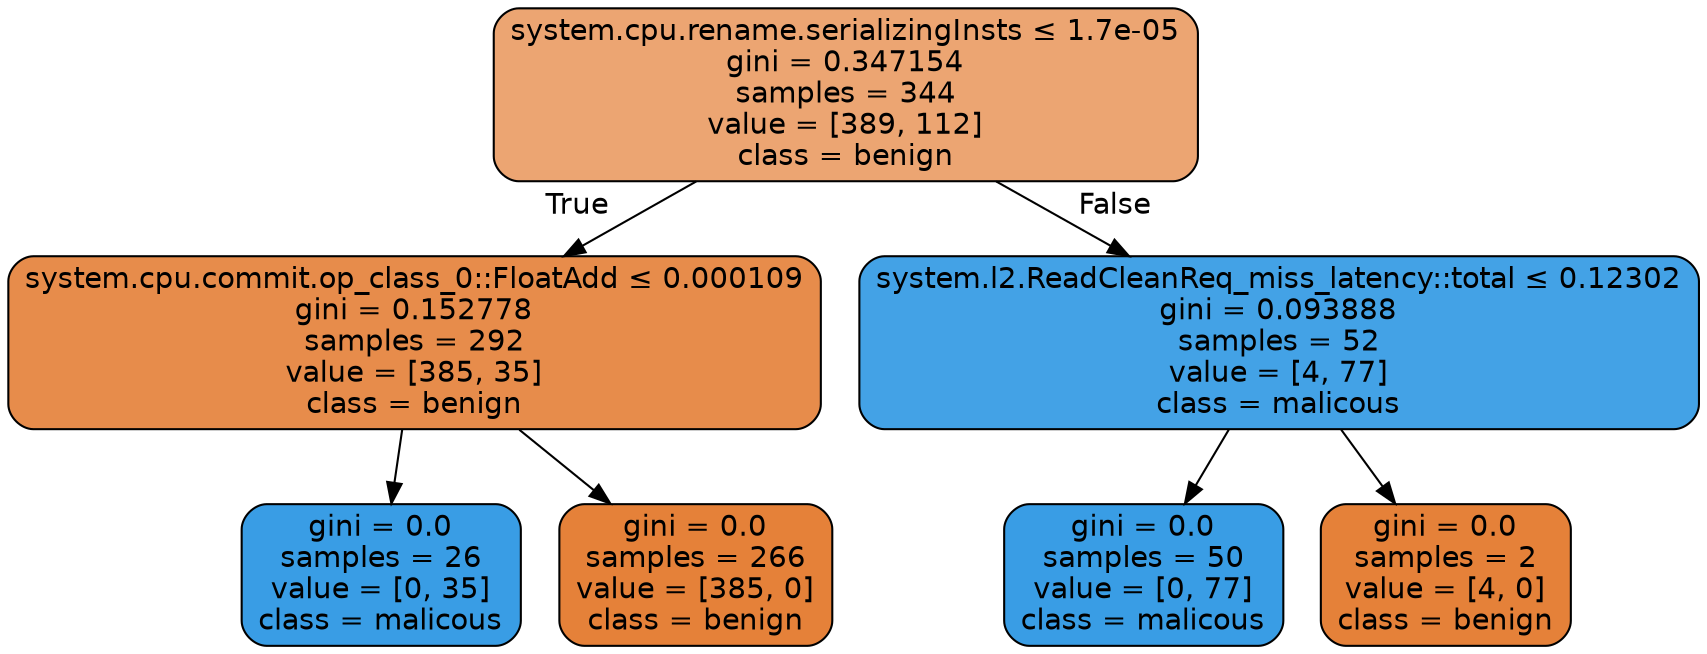 digraph Tree {
node [shape=box, style="filled, rounded", color="black", fontname=helvetica] ;
edge [fontname=helvetica] ;
0 [label=<system.cpu.rename.serializingInsts &le; 1.7e-05<br/>gini = 0.347154<br/>samples = 344<br/>value = [389, 112]<br/>class = benign>, fillcolor="#eca572"] ;
1 [label=<system.cpu.commit.op_class_0::FloatAdd &le; 0.000109<br/>gini = 0.152778<br/>samples = 292<br/>value = [385, 35]<br/>class = benign>, fillcolor="#e78c4b"] ;
0 -> 1 [labeldistance=2.5, labelangle=45, headlabel="True"] ;
2 [label=<gini = 0.0<br/>samples = 26<br/>value = [0, 35]<br/>class = malicous>, fillcolor="#399de5"] ;
1 -> 2 ;
3 [label=<gini = 0.0<br/>samples = 266<br/>value = [385, 0]<br/>class = benign>, fillcolor="#e58139"] ;
1 -> 3 ;
4 [label=<system.l2.ReadCleanReq_miss_latency::total &le; 0.12302<br/>gini = 0.093888<br/>samples = 52<br/>value = [4, 77]<br/>class = malicous>, fillcolor="#43a2e6"] ;
0 -> 4 [labeldistance=2.5, labelangle=-45, headlabel="False"] ;
5 [label=<gini = 0.0<br/>samples = 50<br/>value = [0, 77]<br/>class = malicous>, fillcolor="#399de5"] ;
4 -> 5 ;
6 [label=<gini = 0.0<br/>samples = 2<br/>value = [4, 0]<br/>class = benign>, fillcolor="#e58139"] ;
4 -> 6 ;
}

